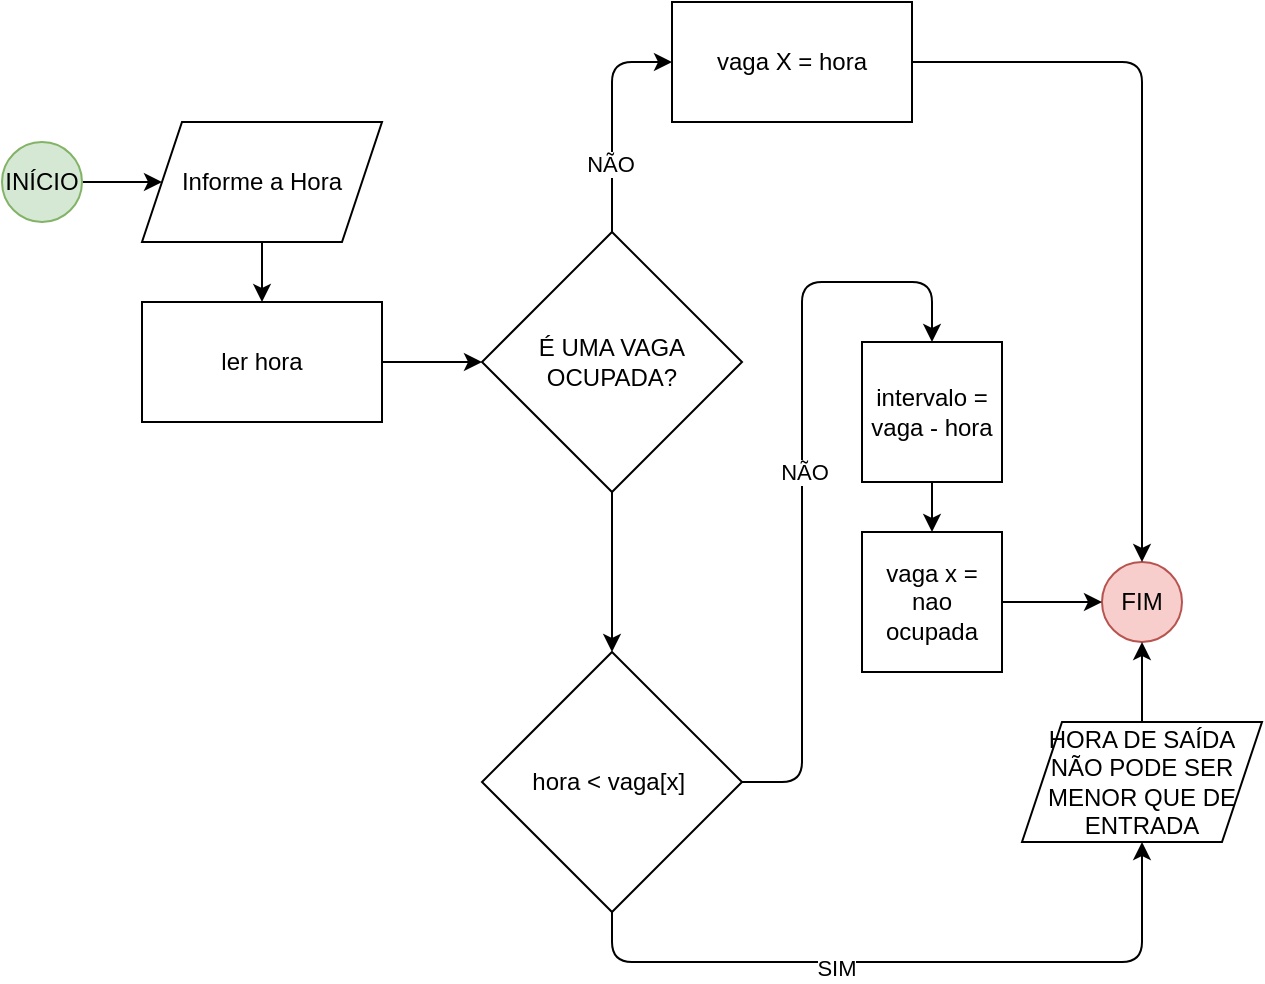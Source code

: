 <mxfile>
    <diagram id="KeFEiQlTrRBlDT5qc9He" name="Page-1">
        <mxGraphModel dx="496" dy="1879" grid="1" gridSize="10" guides="1" tooltips="1" connect="1" arrows="1" fold="1" page="1" pageScale="1" pageWidth="850" pageHeight="1100" math="0" shadow="0">
            <root>
                <mxCell id="0"/>
                <mxCell id="1" parent="0"/>
                <mxCell id="19" value="FIM" style="ellipse;whiteSpace=wrap;html=1;aspect=fixed;fillColor=#f8cecc;strokeColor=#b85450;" vertex="1" parent="1">
                    <mxGeometry x="640" y="260" width="40" height="40" as="geometry"/>
                </mxCell>
                <mxCell id="20" style="edgeStyle=none;html=1;" edge="1" parent="1" source="21" target="23">
                    <mxGeometry relative="1" as="geometry">
                        <mxPoint x="200.0" y="70" as="targetPoint"/>
                    </mxGeometry>
                </mxCell>
                <mxCell id="21" value="INÍCIO" style="ellipse;whiteSpace=wrap;html=1;aspect=fixed;fillColor=#d5e8d4;strokeColor=#82b366;" vertex="1" parent="1">
                    <mxGeometry x="90" y="50" width="40" height="40" as="geometry"/>
                </mxCell>
                <mxCell id="22" value="" style="edgeStyle=none;html=1;" edge="1" parent="1" source="23" target="25">
                    <mxGeometry relative="1" as="geometry"/>
                </mxCell>
                <mxCell id="23" value="Informe a Hora" style="shape=parallelogram;perimeter=parallelogramPerimeter;whiteSpace=wrap;html=1;fixedSize=1;" vertex="1" parent="1">
                    <mxGeometry x="160.0" y="40" width="120" height="60" as="geometry"/>
                </mxCell>
                <mxCell id="24" value="" style="edgeStyle=none;html=1;" edge="1" parent="1" source="25" target="29">
                    <mxGeometry relative="1" as="geometry"/>
                </mxCell>
                <mxCell id="25" value="ler hora" style="whiteSpace=wrap;html=1;" vertex="1" parent="1">
                    <mxGeometry x="160.0" y="130" width="120" height="60" as="geometry"/>
                </mxCell>
                <mxCell id="26" value="" style="edgeStyle=none;html=1;" edge="1" parent="1" source="29" target="31">
                    <mxGeometry relative="1" as="geometry">
                        <Array as="points">
                            <mxPoint x="395" y="10"/>
                        </Array>
                    </mxGeometry>
                </mxCell>
                <mxCell id="27" value="NÃO" style="edgeLabel;html=1;align=center;verticalAlign=middle;resizable=0;points=[];" vertex="1" connectable="0" parent="26">
                    <mxGeometry x="-0.403" y="1" relative="1" as="geometry">
                        <mxPoint as="offset"/>
                    </mxGeometry>
                </mxCell>
                <mxCell id="28" value="" style="edgeStyle=none;html=1;" edge="1" parent="1" source="29" target="40">
                    <mxGeometry relative="1" as="geometry"/>
                </mxCell>
                <mxCell id="29" value="É UMA VAGA OCUPADA?" style="rhombus;whiteSpace=wrap;html=1;" vertex="1" parent="1">
                    <mxGeometry x="330" y="95" width="130" height="130" as="geometry"/>
                </mxCell>
                <mxCell id="30" style="edgeStyle=orthogonalEdgeStyle;html=1;entryX=0.5;entryY=0;entryDx=0;entryDy=0;" edge="1" parent="1" source="31" target="19">
                    <mxGeometry relative="1" as="geometry"/>
                </mxCell>
                <mxCell id="31" value="vaga X = hora" style="whiteSpace=wrap;html=1;" vertex="1" parent="1">
                    <mxGeometry x="425" y="-20" width="120" height="60" as="geometry"/>
                </mxCell>
                <mxCell id="32" style="edgeStyle=none;html=1;entryX=0.5;entryY=0;entryDx=0;entryDy=0;" edge="1" parent="1" source="33" target="35">
                    <mxGeometry relative="1" as="geometry"/>
                </mxCell>
                <mxCell id="33" value="intervalo = vaga - hora" style="whiteSpace=wrap;html=1;aspect=fixed;" vertex="1" parent="1">
                    <mxGeometry x="520" y="150" width="70" height="70" as="geometry"/>
                </mxCell>
                <mxCell id="34" style="edgeStyle=none;html=1;entryX=0;entryY=0.5;entryDx=0;entryDy=0;" edge="1" parent="1" source="35" target="19">
                    <mxGeometry relative="1" as="geometry"/>
                </mxCell>
                <mxCell id="35" value="vaga x = nao ocupada" style="whiteSpace=wrap;html=1;aspect=fixed;" vertex="1" parent="1">
                    <mxGeometry x="520" y="245" width="70" height="70" as="geometry"/>
                </mxCell>
                <mxCell id="36" style="edgeStyle=none;html=1;" edge="1" parent="1" source="40" target="42">
                    <mxGeometry relative="1" as="geometry">
                        <mxPoint x="630" y="370" as="targetPoint"/>
                        <Array as="points">
                            <mxPoint x="395" y="460"/>
                            <mxPoint x="510" y="460"/>
                            <mxPoint x="660" y="460"/>
                        </Array>
                    </mxGeometry>
                </mxCell>
                <mxCell id="37" value="SIM" style="edgeLabel;html=1;align=center;verticalAlign=middle;resizable=0;points=[];" vertex="1" connectable="0" parent="36">
                    <mxGeometry x="-0.219" y="-3" relative="1" as="geometry">
                        <mxPoint as="offset"/>
                    </mxGeometry>
                </mxCell>
                <mxCell id="38" style="edgeStyle=none;html=1;entryX=0.5;entryY=0;entryDx=0;entryDy=0;" edge="1" parent="1" source="40" target="33">
                    <mxGeometry relative="1" as="geometry">
                        <mxPoint x="490" y="170" as="targetPoint"/>
                        <Array as="points">
                            <mxPoint x="490" y="370"/>
                            <mxPoint x="490" y="120"/>
                            <mxPoint x="555" y="120"/>
                        </Array>
                    </mxGeometry>
                </mxCell>
                <mxCell id="39" value="NÃO" style="edgeLabel;html=1;align=center;verticalAlign=middle;resizable=0;points=[];" vertex="1" connectable="0" parent="38">
                    <mxGeometry x="-0.013" y="-1" relative="1" as="geometry">
                        <mxPoint as="offset"/>
                    </mxGeometry>
                </mxCell>
                <mxCell id="40" value="hora &amp;lt; vaga[x]&amp;nbsp;" style="rhombus;whiteSpace=wrap;html=1;" vertex="1" parent="1">
                    <mxGeometry x="330" y="305" width="130" height="130" as="geometry"/>
                </mxCell>
                <mxCell id="41" style="edgeStyle=none;html=1;entryX=0.5;entryY=1;entryDx=0;entryDy=0;" edge="1" parent="1" source="42" target="19">
                    <mxGeometry relative="1" as="geometry"/>
                </mxCell>
                <mxCell id="42" value="HORA DE SAÍDA NÃO PODE SER MENOR QUE DE ENTRADA" style="shape=parallelogram;perimeter=parallelogramPerimeter;whiteSpace=wrap;html=1;fixedSize=1;" vertex="1" parent="1">
                    <mxGeometry x="600" y="340" width="120" height="60" as="geometry"/>
                </mxCell>
            </root>
        </mxGraphModel>
    </diagram>
</mxfile>